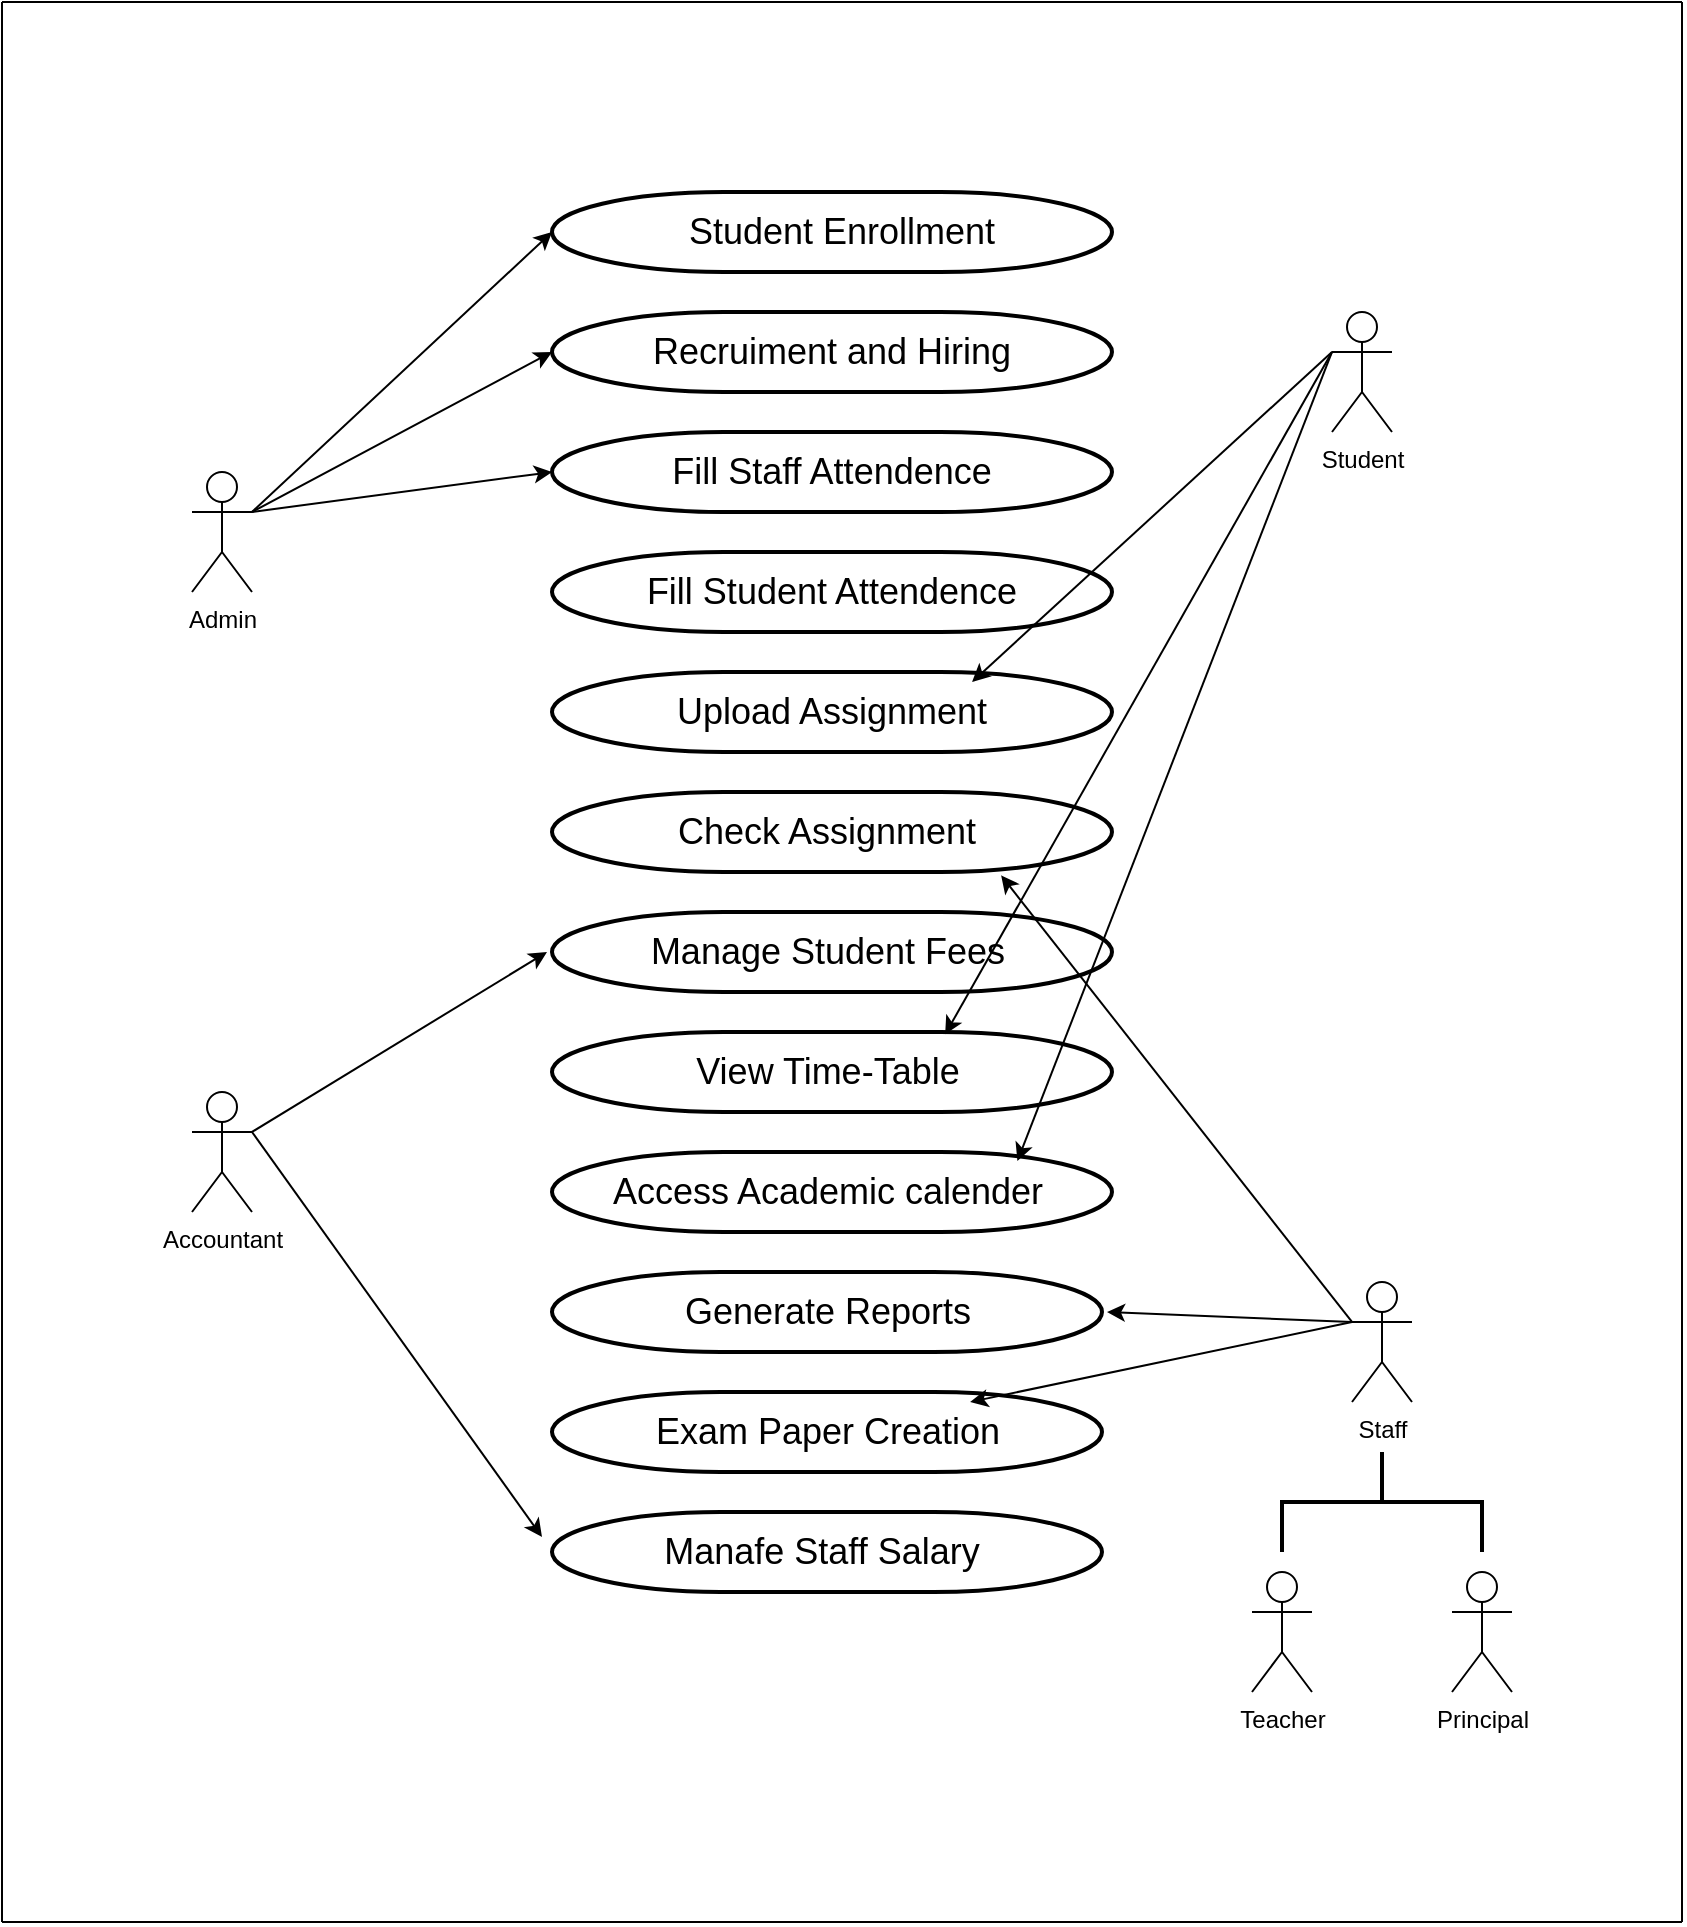 <mxfile version="24.7.6">
  <diagram name="Page-1" id="3arRjD8YSTsVU7wlHwij">
    <mxGraphModel dx="3000" dy="1640" grid="1" gridSize="10" guides="1" tooltips="1" connect="1" arrows="1" fold="1" page="1" pageScale="1" pageWidth="850" pageHeight="1100" math="0" shadow="0">
      <root>
        <mxCell id="0" />
        <mxCell id="1" parent="0" />
        <mxCell id="v6SfGA7gcKF911zTjWvT-36" value="" style="strokeWidth=2;html=1;shape=mxgraph.flowchart.terminator;whiteSpace=wrap;" parent="1" vertex="1">
          <mxGeometry x="275" y="175" width="280" height="40" as="geometry" />
        </mxCell>
        <mxCell id="v6SfGA7gcKF911zTjWvT-37" value="" style="strokeWidth=2;html=1;shape=mxgraph.flowchart.terminator;whiteSpace=wrap;" parent="1" vertex="1">
          <mxGeometry x="275" y="835" width="275" height="40" as="geometry" />
        </mxCell>
        <mxCell id="v6SfGA7gcKF911zTjWvT-38" value="" style="strokeWidth=2;html=1;shape=mxgraph.flowchart.terminator;whiteSpace=wrap;" parent="1" vertex="1">
          <mxGeometry x="275" y="775" width="275" height="40" as="geometry" />
        </mxCell>
        <mxCell id="v6SfGA7gcKF911zTjWvT-39" value="" style="strokeWidth=2;html=1;shape=mxgraph.flowchart.terminator;whiteSpace=wrap;" parent="1" vertex="1">
          <mxGeometry x="275" y="715" width="275" height="40" as="geometry" />
        </mxCell>
        <mxCell id="v6SfGA7gcKF911zTjWvT-40" value="" style="strokeWidth=2;html=1;shape=mxgraph.flowchart.terminator;whiteSpace=wrap;" parent="1" vertex="1">
          <mxGeometry x="275" y="655" width="280" height="40" as="geometry" />
        </mxCell>
        <mxCell id="v6SfGA7gcKF911zTjWvT-41" value="" style="strokeWidth=2;html=1;shape=mxgraph.flowchart.terminator;whiteSpace=wrap;" parent="1" vertex="1">
          <mxGeometry x="275" y="595" width="280" height="40" as="geometry" />
        </mxCell>
        <mxCell id="v6SfGA7gcKF911zTjWvT-42" value="" style="strokeWidth=2;html=1;shape=mxgraph.flowchart.terminator;whiteSpace=wrap;" parent="1" vertex="1">
          <mxGeometry x="275" y="535" width="280" height="40" as="geometry" />
        </mxCell>
        <mxCell id="v6SfGA7gcKF911zTjWvT-43" value="" style="strokeWidth=2;html=1;shape=mxgraph.flowchart.terminator;whiteSpace=wrap;" parent="1" vertex="1">
          <mxGeometry x="275" y="475" width="280" height="40" as="geometry" />
        </mxCell>
        <mxCell id="v6SfGA7gcKF911zTjWvT-44" value="" style="strokeWidth=2;html=1;shape=mxgraph.flowchart.terminator;whiteSpace=wrap;" parent="1" vertex="1">
          <mxGeometry x="275" y="415" width="280" height="40" as="geometry" />
        </mxCell>
        <mxCell id="v6SfGA7gcKF911zTjWvT-45" value="" style="strokeWidth=2;html=1;shape=mxgraph.flowchart.terminator;whiteSpace=wrap;" parent="1" vertex="1">
          <mxGeometry x="275" y="355" width="280" height="40" as="geometry" />
        </mxCell>
        <mxCell id="v6SfGA7gcKF911zTjWvT-46" value="" style="strokeWidth=2;html=1;shape=mxgraph.flowchart.terminator;whiteSpace=wrap;" parent="1" vertex="1">
          <mxGeometry x="275" y="295" width="280" height="40" as="geometry" />
        </mxCell>
        <mxCell id="v6SfGA7gcKF911zTjWvT-47" value="" style="strokeWidth=2;html=1;shape=mxgraph.flowchart.terminator;whiteSpace=wrap;" parent="1" vertex="1">
          <mxGeometry x="275" y="235" width="280" height="40" as="geometry" />
        </mxCell>
        <mxCell id="v6SfGA7gcKF911zTjWvT-48" value="&lt;font style=&quot;font-size: 18px;&quot;&gt;Student Enrollment&lt;/font&gt;" style="text;strokeColor=none;align=center;fillColor=none;html=1;verticalAlign=middle;whiteSpace=wrap;rounded=0;" parent="1" vertex="1">
          <mxGeometry x="280" y="180" width="280" height="30" as="geometry" />
        </mxCell>
        <mxCell id="v6SfGA7gcKF911zTjWvT-50" value="&lt;font style=&quot;font-size: 18px;&quot;&gt;Generate Reports&lt;/font&gt;" style="text;strokeColor=none;align=center;fillColor=none;html=1;verticalAlign=middle;whiteSpace=wrap;rounded=0;" parent="1" vertex="1">
          <mxGeometry x="272.5" y="720" width="280" height="30" as="geometry" />
        </mxCell>
        <mxCell id="v6SfGA7gcKF911zTjWvT-51" value="&lt;font style=&quot;font-size: 18px;&quot;&gt;Access Academic calender&lt;/font&gt;" style="text;strokeColor=none;align=center;fillColor=none;html=1;verticalAlign=middle;whiteSpace=wrap;rounded=0;" parent="1" vertex="1">
          <mxGeometry x="272.5" y="660" width="280" height="30" as="geometry" />
        </mxCell>
        <mxCell id="v6SfGA7gcKF911zTjWvT-52" value="&lt;font style=&quot;font-size: 18px;&quot;&gt;View Time-Table&lt;/font&gt;" style="text;strokeColor=none;align=center;fillColor=none;html=1;verticalAlign=middle;whiteSpace=wrap;rounded=0;" parent="1" vertex="1">
          <mxGeometry x="272.5" y="600" width="280" height="30" as="geometry" />
        </mxCell>
        <mxCell id="v6SfGA7gcKF911zTjWvT-53" value="&lt;font style=&quot;font-size: 18px;&quot;&gt;Manage Student Fees&lt;/font&gt;" style="text;strokeColor=none;align=center;fillColor=none;html=1;verticalAlign=middle;whiteSpace=wrap;rounded=0;" parent="1" vertex="1">
          <mxGeometry x="272.5" y="540" width="280" height="30" as="geometry" />
        </mxCell>
        <mxCell id="v6SfGA7gcKF911zTjWvT-54" value="&lt;font style=&quot;font-size: 18px;&quot;&gt;Check Assignment&amp;nbsp;&lt;/font&gt;" style="text;strokeColor=none;align=center;fillColor=none;html=1;verticalAlign=middle;whiteSpace=wrap;rounded=0;" parent="1" vertex="1">
          <mxGeometry x="275" y="480" width="280" height="30" as="geometry" />
        </mxCell>
        <mxCell id="v6SfGA7gcKF911zTjWvT-55" value="&lt;font style=&quot;font-size: 18px;&quot;&gt;Upload Assignment&lt;/font&gt;" style="text;strokeColor=none;align=center;fillColor=none;html=1;verticalAlign=middle;whiteSpace=wrap;rounded=0;" parent="1" vertex="1">
          <mxGeometry x="275" y="420" width="280" height="30" as="geometry" />
        </mxCell>
        <mxCell id="v6SfGA7gcKF911zTjWvT-56" value="&lt;span style=&quot;font-size: 18px;&quot;&gt;Fill Student Attendence&lt;/span&gt;" style="text;strokeColor=none;align=center;fillColor=none;html=1;verticalAlign=middle;whiteSpace=wrap;rounded=0;" parent="1" vertex="1">
          <mxGeometry x="275" y="360" width="280" height="30" as="geometry" />
        </mxCell>
        <mxCell id="v6SfGA7gcKF911zTjWvT-57" value="&lt;span style=&quot;font-size: 18px;&quot;&gt;Fill Staff Attendence&lt;/span&gt;" style="text;strokeColor=none;align=center;fillColor=none;html=1;verticalAlign=middle;whiteSpace=wrap;rounded=0;" parent="1" vertex="1">
          <mxGeometry x="275" y="300" width="280" height="30" as="geometry" />
        </mxCell>
        <mxCell id="v6SfGA7gcKF911zTjWvT-58" value="&lt;font style=&quot;font-size: 18px;&quot;&gt;Recruiment and Hiring&lt;/font&gt;" style="text;strokeColor=none;align=center;fillColor=none;html=1;verticalAlign=middle;whiteSpace=wrap;rounded=0;" parent="1" vertex="1">
          <mxGeometry x="275" y="240" width="280" height="30" as="geometry" />
        </mxCell>
        <mxCell id="v6SfGA7gcKF911zTjWvT-59" value="&lt;font style=&quot;font-size: 18px;&quot;&gt;Manafe Staff Salary&lt;/font&gt;" style="text;strokeColor=none;align=center;fillColor=none;html=1;verticalAlign=middle;whiteSpace=wrap;rounded=0;" parent="1" vertex="1">
          <mxGeometry x="270" y="840" width="280" height="30" as="geometry" />
        </mxCell>
        <mxCell id="v6SfGA7gcKF911zTjWvT-60" value="&lt;font style=&quot;font-size: 18px;&quot;&gt;Exam Paper Creation&lt;/font&gt;" style="text;strokeColor=none;align=center;fillColor=none;html=1;verticalAlign=middle;whiteSpace=wrap;rounded=0;" parent="1" vertex="1">
          <mxGeometry x="272.5" y="780" width="280" height="30" as="geometry" />
        </mxCell>
        <mxCell id="v6SfGA7gcKF911zTjWvT-61" value="Admin" style="shape=umlActor;verticalLabelPosition=bottom;verticalAlign=top;html=1;outlineConnect=0;" parent="1" vertex="1">
          <mxGeometry x="95" y="315" width="30" height="60" as="geometry" />
        </mxCell>
        <object label="Accountant" id="v6SfGA7gcKF911zTjWvT-63">
          <mxCell style="shape=umlActor;verticalLabelPosition=bottom;verticalAlign=top;html=1;outlineConnect=0;" parent="1" vertex="1">
            <mxGeometry x="95" y="625" width="30" height="60" as="geometry" />
          </mxCell>
        </object>
        <mxCell id="v6SfGA7gcKF911zTjWvT-64" value="Student" style="shape=umlActor;verticalLabelPosition=bottom;verticalAlign=top;html=1;outlineConnect=0;" parent="1" vertex="1">
          <mxGeometry x="665" y="235" width="30" height="60" as="geometry" />
        </mxCell>
        <mxCell id="v6SfGA7gcKF911zTjWvT-65" value="Staff" style="shape=umlActor;verticalLabelPosition=bottom;verticalAlign=top;html=1;outlineConnect=0;" parent="1" vertex="1">
          <mxGeometry x="675" y="720" width="30" height="60" as="geometry" />
        </mxCell>
        <mxCell id="v6SfGA7gcKF911zTjWvT-70" value="" style="edgeStyle=none;orthogonalLoop=1;jettySize=auto;html=1;rounded=0;exitX=1;exitY=0.333;exitDx=0;exitDy=0;exitPerimeter=0;entryX=0;entryY=0.5;entryDx=0;entryDy=0;entryPerimeter=0;" parent="1" source="v6SfGA7gcKF911zTjWvT-61" target="v6SfGA7gcKF911zTjWvT-36" edge="1">
          <mxGeometry width="80" relative="1" as="geometry">
            <mxPoint x="195" y="145" as="sourcePoint" />
            <mxPoint x="595" y="145" as="targetPoint" />
            <Array as="points" />
          </mxGeometry>
        </mxCell>
        <mxCell id="v6SfGA7gcKF911zTjWvT-71" value="" style="edgeStyle=none;orthogonalLoop=1;jettySize=auto;html=1;rounded=0;entryX=0;entryY=0.5;entryDx=0;entryDy=0;" parent="1" target="v6SfGA7gcKF911zTjWvT-58" edge="1">
          <mxGeometry width="80" relative="1" as="geometry">
            <mxPoint x="125" y="335" as="sourcePoint" />
            <mxPoint x="285" y="205" as="targetPoint" />
            <Array as="points" />
          </mxGeometry>
        </mxCell>
        <mxCell id="v6SfGA7gcKF911zTjWvT-72" value="" style="edgeStyle=none;orthogonalLoop=1;jettySize=auto;html=1;rounded=0;exitX=1;exitY=0.333;exitDx=0;exitDy=0;exitPerimeter=0;entryX=0;entryY=0.5;entryDx=0;entryDy=0;" parent="1" source="v6SfGA7gcKF911zTjWvT-61" target="v6SfGA7gcKF911zTjWvT-57" edge="1">
          <mxGeometry width="80" relative="1" as="geometry">
            <mxPoint x="145" y="355" as="sourcePoint" />
            <mxPoint x="295" y="215" as="targetPoint" />
            <Array as="points" />
          </mxGeometry>
        </mxCell>
        <mxCell id="v6SfGA7gcKF911zTjWvT-73" value="" style="edgeStyle=none;orthogonalLoop=1;jettySize=auto;html=1;rounded=0;exitX=1;exitY=0.333;exitDx=0;exitDy=0;exitPerimeter=0;entryX=0;entryY=0.5;entryDx=0;entryDy=0;" parent="1" source="v6SfGA7gcKF911zTjWvT-63" target="v6SfGA7gcKF911zTjWvT-53" edge="1">
          <mxGeometry width="80" relative="1" as="geometry">
            <mxPoint x="155" y="365" as="sourcePoint" />
            <mxPoint x="305" y="225" as="targetPoint" />
            <Array as="points" />
          </mxGeometry>
        </mxCell>
        <mxCell id="v6SfGA7gcKF911zTjWvT-74" value="" style="edgeStyle=none;orthogonalLoop=1;jettySize=auto;html=1;rounded=0;entryX=0;entryY=0.25;entryDx=0;entryDy=0;exitX=1;exitY=0.333;exitDx=0;exitDy=0;exitPerimeter=0;" parent="1" source="v6SfGA7gcKF911zTjWvT-63" target="v6SfGA7gcKF911zTjWvT-59" edge="1">
          <mxGeometry width="80" relative="1" as="geometry">
            <mxPoint x="135" y="655" as="sourcePoint" />
            <mxPoint x="283" y="565" as="targetPoint" />
            <Array as="points" />
          </mxGeometry>
        </mxCell>
        <mxCell id="v6SfGA7gcKF911zTjWvT-75" value="" style="edgeStyle=none;orthogonalLoop=1;jettySize=auto;html=1;rounded=0;exitX=0;exitY=0.333;exitDx=0;exitDy=0;exitPerimeter=0;entryX=0.75;entryY=0;entryDx=0;entryDy=0;" parent="1" source="v6SfGA7gcKF911zTjWvT-64" target="v6SfGA7gcKF911zTjWvT-55" edge="1">
          <mxGeometry width="80" relative="1" as="geometry">
            <mxPoint x="595" y="465" as="sourcePoint" />
            <mxPoint x="675" y="465" as="targetPoint" />
            <Array as="points" />
          </mxGeometry>
        </mxCell>
        <mxCell id="v6SfGA7gcKF911zTjWvT-76" value="" style="edgeStyle=none;orthogonalLoop=1;jettySize=auto;html=1;rounded=0;entryX=0.711;entryY=-0.127;entryDx=0;entryDy=0;entryPerimeter=0;" parent="1" target="v6SfGA7gcKF911zTjWvT-52" edge="1">
          <mxGeometry width="80" relative="1" as="geometry">
            <mxPoint x="665" y="255" as="sourcePoint" />
            <mxPoint x="495" y="430" as="targetPoint" />
            <Array as="points" />
          </mxGeometry>
        </mxCell>
        <mxCell id="v6SfGA7gcKF911zTjWvT-79" value="" style="strokeWidth=2;html=1;shape=mxgraph.flowchart.annotation_2;align=left;labelPosition=right;pointerEvents=1;rotation=90;" parent="1" vertex="1">
          <mxGeometry x="665" y="780" width="50" height="100" as="geometry" />
        </mxCell>
        <mxCell id="v6SfGA7gcKF911zTjWvT-80" value="Principal" style="shape=umlActor;verticalLabelPosition=bottom;verticalAlign=top;html=1;outlineConnect=0;" parent="1" vertex="1">
          <mxGeometry x="725" y="865" width="30" height="60" as="geometry" />
        </mxCell>
        <mxCell id="v6SfGA7gcKF911zTjWvT-81" value="Teacher" style="shape=umlActor;verticalLabelPosition=bottom;verticalAlign=top;html=1;outlineConnect=0;" parent="1" vertex="1">
          <mxGeometry x="625" y="865" width="30" height="60" as="geometry" />
        </mxCell>
        <mxCell id="v6SfGA7gcKF911zTjWvT-82" value="" style="edgeStyle=none;orthogonalLoop=1;jettySize=auto;html=1;rounded=0;entryX=0.84;entryY=-0.016;entryDx=0;entryDy=0;entryPerimeter=0;exitX=0;exitY=0.333;exitDx=0;exitDy=0;exitPerimeter=0;" parent="1" source="v6SfGA7gcKF911zTjWvT-64" target="v6SfGA7gcKF911zTjWvT-51" edge="1">
          <mxGeometry width="80" relative="1" as="geometry">
            <mxPoint x="675" y="265" as="sourcePoint" />
            <mxPoint x="482" y="606" as="targetPoint" />
            <Array as="points" />
          </mxGeometry>
        </mxCell>
        <mxCell id="v6SfGA7gcKF911zTjWvT-83" value="" style="edgeStyle=none;orthogonalLoop=1;jettySize=auto;html=1;rounded=0;entryX=1;entryY=0.5;entryDx=0;entryDy=0;exitX=0;exitY=0.333;exitDx=0;exitDy=0;exitPerimeter=0;" parent="1" source="v6SfGA7gcKF911zTjWvT-65" target="v6SfGA7gcKF911zTjWvT-50" edge="1">
          <mxGeometry width="80" relative="1" as="geometry">
            <mxPoint x="635" y="625" as="sourcePoint" />
            <mxPoint x="518" y="670" as="targetPoint" />
            <Array as="points" />
          </mxGeometry>
        </mxCell>
        <mxCell id="v6SfGA7gcKF911zTjWvT-84" value="" style="edgeStyle=none;orthogonalLoop=1;jettySize=auto;html=1;rounded=0;exitX=0;exitY=0.333;exitDx=0;exitDy=0;exitPerimeter=0;" parent="1" source="v6SfGA7gcKF911zTjWvT-65" target="v6SfGA7gcKF911zTjWvT-60" edge="1">
          <mxGeometry width="80" relative="1" as="geometry">
            <mxPoint x="685" y="750" as="sourcePoint" />
            <mxPoint x="563" y="745" as="targetPoint" />
            <Array as="points" />
          </mxGeometry>
        </mxCell>
        <mxCell id="v6SfGA7gcKF911zTjWvT-85" value="" style="edgeStyle=none;orthogonalLoop=1;jettySize=auto;html=1;rounded=0;exitX=0;exitY=0.333;exitDx=0;exitDy=0;exitPerimeter=0;entryX=0.802;entryY=1.042;entryDx=0;entryDy=0;entryPerimeter=0;" parent="1" source="v6SfGA7gcKF911zTjWvT-65" target="v6SfGA7gcKF911zTjWvT-43" edge="1">
          <mxGeometry width="80" relative="1" as="geometry">
            <mxPoint x="675" y="745" as="sourcePoint" />
            <mxPoint x="575" y="595" as="targetPoint" />
            <Array as="points" />
          </mxGeometry>
        </mxCell>
        <mxCell id="Cjr20IhwPr7gFKhWO-ZR-3" value="" style="endArrow=none;html=1;rounded=0;" edge="1" parent="1">
          <mxGeometry width="50" height="50" relative="1" as="geometry">
            <mxPoint y="80" as="sourcePoint" />
            <mxPoint x="840" y="80" as="targetPoint" />
          </mxGeometry>
        </mxCell>
        <mxCell id="Cjr20IhwPr7gFKhWO-ZR-4" value="" style="endArrow=none;html=1;rounded=0;" edge="1" parent="1">
          <mxGeometry width="50" height="50" relative="1" as="geometry">
            <mxPoint y="1040" as="sourcePoint" />
            <mxPoint x="840" y="1040" as="targetPoint" />
          </mxGeometry>
        </mxCell>
        <mxCell id="Cjr20IhwPr7gFKhWO-ZR-5" value="" style="endArrow=none;html=1;rounded=0;" edge="1" parent="1">
          <mxGeometry width="50" height="50" relative="1" as="geometry">
            <mxPoint x="840" y="80" as="sourcePoint" />
            <mxPoint x="840" y="1040" as="targetPoint" />
          </mxGeometry>
        </mxCell>
        <mxCell id="Cjr20IhwPr7gFKhWO-ZR-6" value="" style="endArrow=none;html=1;rounded=0;" edge="1" parent="1">
          <mxGeometry width="50" height="50" relative="1" as="geometry">
            <mxPoint y="80" as="sourcePoint" />
            <mxPoint y="1040" as="targetPoint" />
          </mxGeometry>
        </mxCell>
      </root>
    </mxGraphModel>
  </diagram>
</mxfile>

